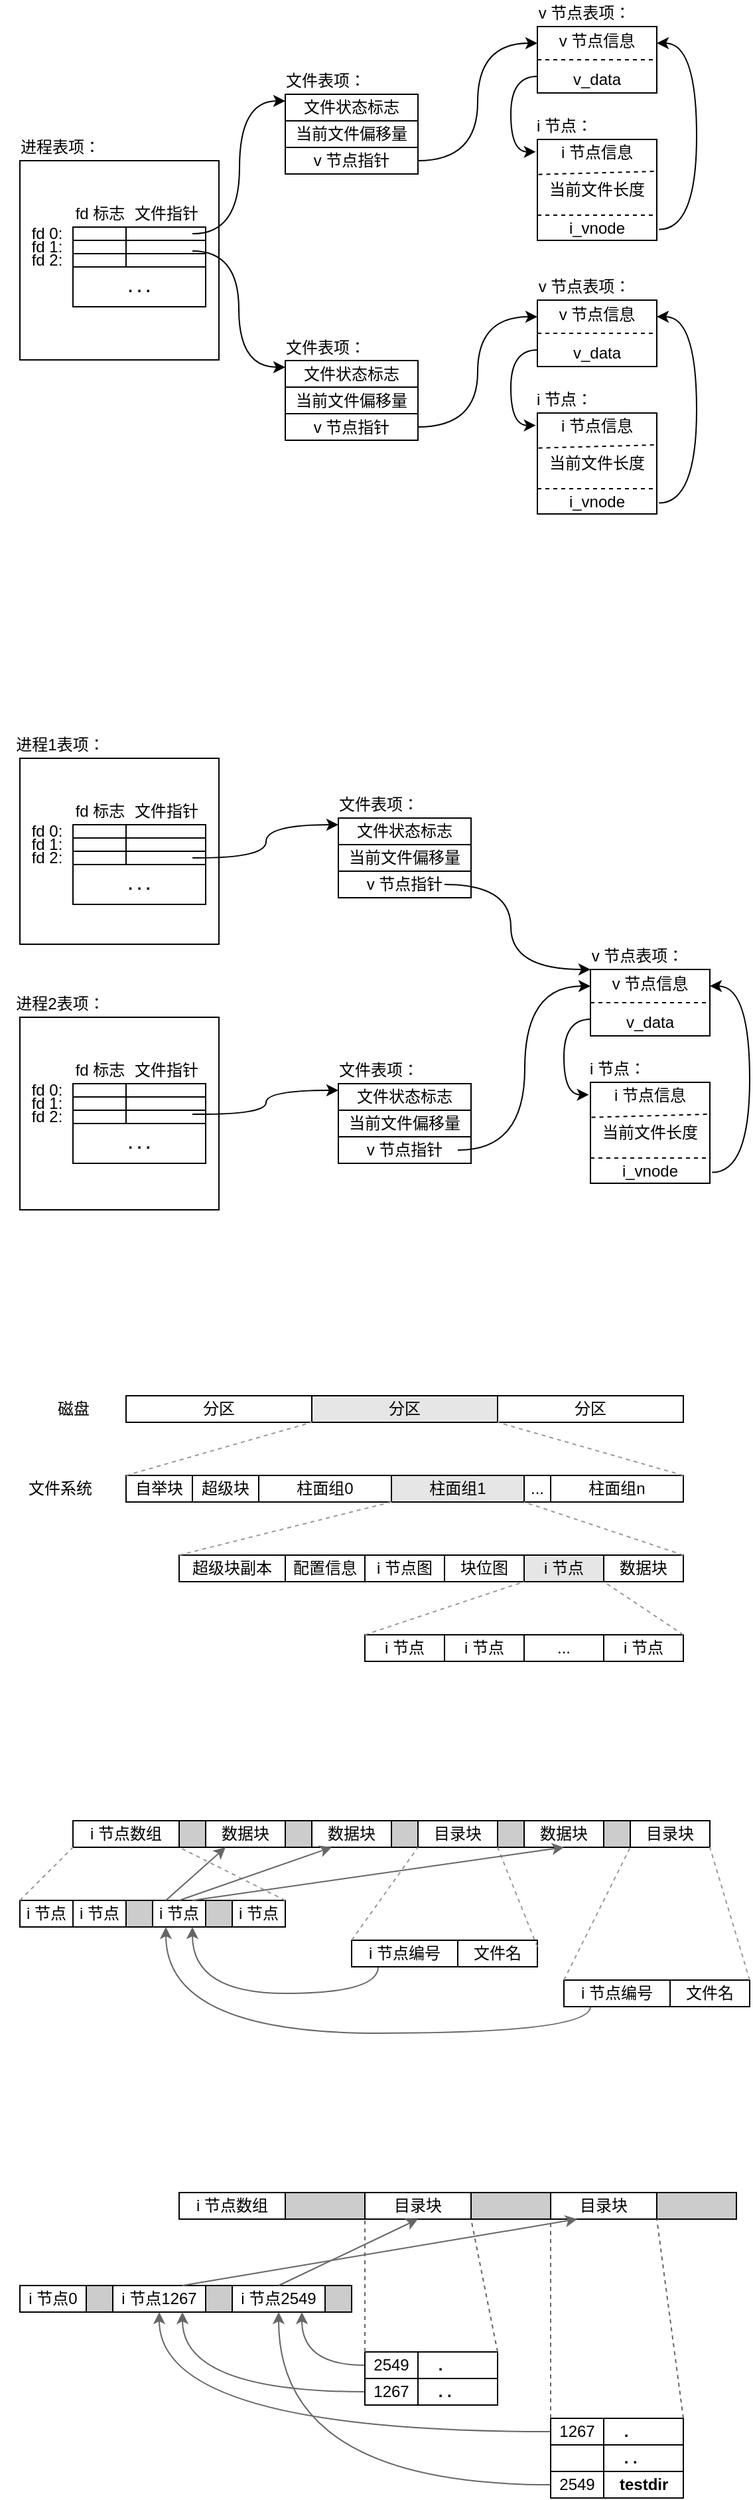 <mxfile version="21.5.1" type="device">
  <diagram id="gjmmlMhJbKiF27qZ_vvB" name="file">
    <mxGraphModel dx="984" dy="659" grid="1" gridSize="10" guides="1" tooltips="1" connect="1" arrows="1" fold="1" page="1" pageScale="1" pageWidth="1654" pageHeight="2336" math="0" shadow="0">
      <root>
        <mxCell id="0" />
        <mxCell id="1" parent="0" />
        <mxCell id="q4ofGm-AFsnoyE8a0WGB-1" value="" style="whiteSpace=wrap;html=1;aspect=fixed;" parent="1" vertex="1">
          <mxGeometry x="240" y="230" width="150" height="150" as="geometry" />
        </mxCell>
        <mxCell id="q4ofGm-AFsnoyE8a0WGB-2" value="" style="rounded=0;whiteSpace=wrap;html=1;" parent="1" vertex="1">
          <mxGeometry x="280" y="280" width="40" height="10" as="geometry" />
        </mxCell>
        <mxCell id="q4ofGm-AFsnoyE8a0WGB-3" value="" style="rounded=0;whiteSpace=wrap;html=1;" parent="1" vertex="1">
          <mxGeometry x="320" y="280" width="60" height="10" as="geometry" />
        </mxCell>
        <mxCell id="q4ofGm-AFsnoyE8a0WGB-4" value="fd 标志" style="text;html=1;resizable=0;autosize=1;align=center;verticalAlign=middle;points=[];fillColor=none;strokeColor=none;rounded=0;" parent="1" vertex="1">
          <mxGeometry x="275" y="260" width="50" height="20" as="geometry" />
        </mxCell>
        <mxCell id="q4ofGm-AFsnoyE8a0WGB-5" value="文件指针" style="text;html=1;resizable=0;autosize=1;align=center;verticalAlign=middle;points=[];fillColor=none;strokeColor=none;rounded=0;" parent="1" vertex="1">
          <mxGeometry x="320" y="260" width="60" height="20" as="geometry" />
        </mxCell>
        <mxCell id="q4ofGm-AFsnoyE8a0WGB-6" value="" style="rounded=0;whiteSpace=wrap;html=1;" parent="1" vertex="1">
          <mxGeometry x="280" y="290" width="40" height="10" as="geometry" />
        </mxCell>
        <mxCell id="q4ofGm-AFsnoyE8a0WGB-7" value="" style="rounded=0;whiteSpace=wrap;html=1;" parent="1" vertex="1">
          <mxGeometry x="320" y="290" width="60" height="10" as="geometry" />
        </mxCell>
        <mxCell id="q4ofGm-AFsnoyE8a0WGB-10" value="" style="rounded=0;whiteSpace=wrap;html=1;" parent="1" vertex="1">
          <mxGeometry x="280" y="300" width="40" height="10" as="geometry" />
        </mxCell>
        <mxCell id="q4ofGm-AFsnoyE8a0WGB-11" value="" style="rounded=0;whiteSpace=wrap;html=1;" parent="1" vertex="1">
          <mxGeometry x="320" y="300" width="60" height="10" as="geometry" />
        </mxCell>
        <mxCell id="q4ofGm-AFsnoyE8a0WGB-14" value="&lt;b&gt;. . .&lt;/b&gt;" style="rounded=0;whiteSpace=wrap;html=1;" parent="1" vertex="1">
          <mxGeometry x="280" y="310" width="100" height="30" as="geometry" />
        </mxCell>
        <mxCell id="q4ofGm-AFsnoyE8a0WGB-16" value="fd 1:" style="text;html=1;resizable=0;autosize=1;align=center;verticalAlign=middle;points=[];fillColor=none;strokeColor=none;rounded=0;" parent="1" vertex="1">
          <mxGeometry x="240" y="285" width="40" height="20" as="geometry" />
        </mxCell>
        <mxCell id="q4ofGm-AFsnoyE8a0WGB-17" value="fd 0:" style="text;html=1;resizable=0;autosize=1;align=center;verticalAlign=middle;points=[];fillColor=none;strokeColor=none;rounded=0;" parent="1" vertex="1">
          <mxGeometry x="240" y="275" width="40" height="20" as="geometry" />
        </mxCell>
        <mxCell id="q4ofGm-AFsnoyE8a0WGB-18" value="fd 2:" style="text;html=1;resizable=0;autosize=1;align=center;verticalAlign=middle;points=[];fillColor=none;strokeColor=none;rounded=0;" parent="1" vertex="1">
          <mxGeometry x="240" y="295" width="40" height="20" as="geometry" />
        </mxCell>
        <mxCell id="q4ofGm-AFsnoyE8a0WGB-19" value="文件状态标志" style="rounded=0;whiteSpace=wrap;html=1;" parent="1" vertex="1">
          <mxGeometry x="440" y="180" width="100" height="20" as="geometry" />
        </mxCell>
        <mxCell id="q4ofGm-AFsnoyE8a0WGB-20" value="当前文件偏移量" style="rounded=0;whiteSpace=wrap;html=1;" parent="1" vertex="1">
          <mxGeometry x="440" y="200" width="100" height="20" as="geometry" />
        </mxCell>
        <mxCell id="q4ofGm-AFsnoyE8a0WGB-44" style="edgeStyle=orthogonalEdgeStyle;curved=1;rounded=0;orthogonalLoop=1;jettySize=auto;html=1;exitX=1;exitY=0.5;exitDx=0;exitDy=0;entryX=0;entryY=0.25;entryDx=0;entryDy=0;" parent="1" source="q4ofGm-AFsnoyE8a0WGB-21" target="q4ofGm-AFsnoyE8a0WGB-27" edge="1">
          <mxGeometry relative="1" as="geometry" />
        </mxCell>
        <mxCell id="q4ofGm-AFsnoyE8a0WGB-21" value="v 节点指针" style="rounded=0;whiteSpace=wrap;html=1;" parent="1" vertex="1">
          <mxGeometry x="440" y="220" width="100" height="20" as="geometry" />
        </mxCell>
        <mxCell id="q4ofGm-AFsnoyE8a0WGB-22" value="文件表项：" style="text;html=1;resizable=0;autosize=1;align=center;verticalAlign=middle;points=[];fillColor=none;strokeColor=none;rounded=0;" parent="1" vertex="1">
          <mxGeometry x="430" y="160" width="80" height="20" as="geometry" />
        </mxCell>
        <mxCell id="q4ofGm-AFsnoyE8a0WGB-23" value="文件状态标志" style="rounded=0;whiteSpace=wrap;html=1;" parent="1" vertex="1">
          <mxGeometry x="440" y="380.5" width="100" height="20" as="geometry" />
        </mxCell>
        <mxCell id="q4ofGm-AFsnoyE8a0WGB-24" value="当前文件偏移量" style="rounded=0;whiteSpace=wrap;html=1;" parent="1" vertex="1">
          <mxGeometry x="440" y="400.5" width="100" height="20" as="geometry" />
        </mxCell>
        <mxCell id="q4ofGm-AFsnoyE8a0WGB-56" style="edgeStyle=orthogonalEdgeStyle;curved=1;rounded=0;orthogonalLoop=1;jettySize=auto;html=1;exitX=1;exitY=0.5;exitDx=0;exitDy=0;entryX=0;entryY=0.25;entryDx=0;entryDy=0;" parent="1" source="q4ofGm-AFsnoyE8a0WGB-25" target="q4ofGm-AFsnoyE8a0WGB-48" edge="1">
          <mxGeometry relative="1" as="geometry" />
        </mxCell>
        <mxCell id="q4ofGm-AFsnoyE8a0WGB-25" value="v 节点指针" style="rounded=0;whiteSpace=wrap;html=1;" parent="1" vertex="1">
          <mxGeometry x="440" y="420.5" width="100" height="20" as="geometry" />
        </mxCell>
        <mxCell id="q4ofGm-AFsnoyE8a0WGB-26" value="文件表项：" style="text;html=1;resizable=0;autosize=1;align=center;verticalAlign=middle;points=[];fillColor=none;strokeColor=none;rounded=0;" parent="1" vertex="1">
          <mxGeometry x="430" y="360.5" width="80" height="20" as="geometry" />
        </mxCell>
        <mxCell id="q4ofGm-AFsnoyE8a0WGB-45" style="edgeStyle=orthogonalEdgeStyle;curved=1;rounded=0;orthogonalLoop=1;jettySize=auto;html=1;exitX=0;exitY=0.75;exitDx=0;exitDy=0;entryX=-0.013;entryY=0.123;entryDx=0;entryDy=0;entryPerimeter=0;" parent="1" source="q4ofGm-AFsnoyE8a0WGB-27" target="q4ofGm-AFsnoyE8a0WGB-29" edge="1">
          <mxGeometry relative="1" as="geometry">
            <Array as="points">
              <mxPoint x="610" y="167" />
              <mxPoint x="610" y="223" />
            </Array>
          </mxGeometry>
        </mxCell>
        <mxCell id="q4ofGm-AFsnoyE8a0WGB-27" value="v 节点信息&lt;br&gt;&lt;br&gt;v_data" style="rounded=0;whiteSpace=wrap;html=1;" parent="1" vertex="1">
          <mxGeometry x="630" y="129" width="90" height="50" as="geometry" />
        </mxCell>
        <mxCell id="q4ofGm-AFsnoyE8a0WGB-28" value="" style="endArrow=none;dashed=1;html=1;entryX=1;entryY=0.5;entryDx=0;entryDy=0;exitX=0;exitY=0.5;exitDx=0;exitDy=0;" parent="1" source="q4ofGm-AFsnoyE8a0WGB-27" target="q4ofGm-AFsnoyE8a0WGB-27" edge="1">
          <mxGeometry width="50" height="50" relative="1" as="geometry">
            <mxPoint x="630" y="159" as="sourcePoint" />
            <mxPoint x="710" y="159" as="targetPoint" />
          </mxGeometry>
        </mxCell>
        <mxCell id="q4ofGm-AFsnoyE8a0WGB-46" style="edgeStyle=orthogonalEdgeStyle;curved=1;rounded=0;orthogonalLoop=1;jettySize=auto;html=1;exitX=1.018;exitY=0.892;exitDx=0;exitDy=0;entryX=1;entryY=0.25;entryDx=0;entryDy=0;exitPerimeter=0;" parent="1" source="q4ofGm-AFsnoyE8a0WGB-29" target="q4ofGm-AFsnoyE8a0WGB-27" edge="1">
          <mxGeometry relative="1" as="geometry">
            <Array as="points">
              <mxPoint x="750" y="282" />
              <mxPoint x="750" y="142" />
            </Array>
          </mxGeometry>
        </mxCell>
        <mxCell id="q4ofGm-AFsnoyE8a0WGB-29" value="i 节点信息&lt;br&gt;&lt;br&gt;当前文件长度&lt;br&gt;&lt;br&gt;i_vnode" style="rounded=0;whiteSpace=wrap;html=1;" parent="1" vertex="1">
          <mxGeometry x="630" y="214" width="90" height="76" as="geometry" />
        </mxCell>
        <mxCell id="q4ofGm-AFsnoyE8a0WGB-30" value="" style="endArrow=none;dashed=1;html=1;exitX=0.009;exitY=0.347;exitDx=0;exitDy=0;exitPerimeter=0;" parent="1" source="q4ofGm-AFsnoyE8a0WGB-29" edge="1">
          <mxGeometry width="50" height="50" relative="1" as="geometry">
            <mxPoint x="630" y="234" as="sourcePoint" />
            <mxPoint x="720" y="238" as="targetPoint" />
          </mxGeometry>
        </mxCell>
        <mxCell id="q4ofGm-AFsnoyE8a0WGB-31" value="" style="endArrow=none;dashed=1;html=1;entryX=1;entryY=0.75;entryDx=0;entryDy=0;exitX=0;exitY=0.75;exitDx=0;exitDy=0;" parent="1" source="q4ofGm-AFsnoyE8a0WGB-29" target="q4ofGm-AFsnoyE8a0WGB-29" edge="1">
          <mxGeometry width="50" height="50" relative="1" as="geometry">
            <mxPoint x="630" y="279" as="sourcePoint" />
            <mxPoint x="720" y="279" as="targetPoint" />
          </mxGeometry>
        </mxCell>
        <mxCell id="q4ofGm-AFsnoyE8a0WGB-32" value="v 节点表项：" style="text;html=1;resizable=0;autosize=1;align=center;verticalAlign=middle;points=[];fillColor=none;strokeColor=none;rounded=0;" parent="1" vertex="1">
          <mxGeometry x="620" y="109" width="90" height="20" as="geometry" />
        </mxCell>
        <mxCell id="q4ofGm-AFsnoyE8a0WGB-33" value="i 节点：" style="text;html=1;resizable=0;autosize=1;align=center;verticalAlign=middle;points=[];fillColor=none;strokeColor=none;rounded=0;" parent="1" vertex="1">
          <mxGeometry x="620" y="194" width="60" height="20" as="geometry" />
        </mxCell>
        <mxCell id="q4ofGm-AFsnoyE8a0WGB-41" value="进程表项：" style="text;html=1;resizable=0;autosize=1;align=center;verticalAlign=middle;points=[];fillColor=none;strokeColor=none;rounded=0;" parent="1" vertex="1">
          <mxGeometry x="230" y="210" width="80" height="20" as="geometry" />
        </mxCell>
        <mxCell id="q4ofGm-AFsnoyE8a0WGB-42" style="edgeStyle=orthogonalEdgeStyle;curved=1;rounded=0;orthogonalLoop=1;jettySize=auto;html=1;entryX=0;entryY=0.25;entryDx=0;entryDy=0;" parent="1" target="q4ofGm-AFsnoyE8a0WGB-19" edge="1">
          <mxGeometry relative="1" as="geometry">
            <mxPoint x="370" y="285" as="sourcePoint" />
          </mxGeometry>
        </mxCell>
        <mxCell id="q4ofGm-AFsnoyE8a0WGB-43" style="edgeStyle=orthogonalEdgeStyle;curved=1;rounded=0;orthogonalLoop=1;jettySize=auto;html=1;entryX=0;entryY=0.25;entryDx=0;entryDy=0;" parent="1" target="q4ofGm-AFsnoyE8a0WGB-23" edge="1">
          <mxGeometry relative="1" as="geometry">
            <mxPoint x="370" y="298" as="sourcePoint" />
            <Array as="points">
              <mxPoint x="405" y="298" />
              <mxPoint x="405" y="386" />
            </Array>
          </mxGeometry>
        </mxCell>
        <mxCell id="q4ofGm-AFsnoyE8a0WGB-47" style="edgeStyle=orthogonalEdgeStyle;curved=1;rounded=0;orthogonalLoop=1;jettySize=auto;html=1;exitX=0;exitY=0.75;exitDx=0;exitDy=0;entryX=-0.013;entryY=0.123;entryDx=0;entryDy=0;entryPerimeter=0;" parent="1" source="q4ofGm-AFsnoyE8a0WGB-48" target="q4ofGm-AFsnoyE8a0WGB-51" edge="1">
          <mxGeometry relative="1" as="geometry">
            <Array as="points">
              <mxPoint x="610" y="373" />
              <mxPoint x="610" y="429" />
            </Array>
          </mxGeometry>
        </mxCell>
        <mxCell id="q4ofGm-AFsnoyE8a0WGB-48" value="v 节点信息&lt;br&gt;&lt;br&gt;v_data" style="rounded=0;whiteSpace=wrap;html=1;" parent="1" vertex="1">
          <mxGeometry x="630" y="335" width="90" height="50" as="geometry" />
        </mxCell>
        <mxCell id="q4ofGm-AFsnoyE8a0WGB-49" value="" style="endArrow=none;dashed=1;html=1;entryX=1;entryY=0.5;entryDx=0;entryDy=0;exitX=0;exitY=0.5;exitDx=0;exitDy=0;" parent="1" source="q4ofGm-AFsnoyE8a0WGB-48" target="q4ofGm-AFsnoyE8a0WGB-48" edge="1">
          <mxGeometry width="50" height="50" relative="1" as="geometry">
            <mxPoint x="630" y="365" as="sourcePoint" />
            <mxPoint x="710" y="365" as="targetPoint" />
          </mxGeometry>
        </mxCell>
        <mxCell id="q4ofGm-AFsnoyE8a0WGB-50" style="edgeStyle=orthogonalEdgeStyle;curved=1;rounded=0;orthogonalLoop=1;jettySize=auto;html=1;exitX=1.018;exitY=0.892;exitDx=0;exitDy=0;entryX=1;entryY=0.25;entryDx=0;entryDy=0;exitPerimeter=0;" parent="1" source="q4ofGm-AFsnoyE8a0WGB-51" target="q4ofGm-AFsnoyE8a0WGB-48" edge="1">
          <mxGeometry relative="1" as="geometry">
            <Array as="points">
              <mxPoint x="750" y="488" />
              <mxPoint x="750" y="348" />
            </Array>
          </mxGeometry>
        </mxCell>
        <mxCell id="q4ofGm-AFsnoyE8a0WGB-51" value="i 节点信息&lt;br&gt;&lt;br&gt;当前文件长度&lt;br&gt;&lt;br&gt;i_vnode" style="rounded=0;whiteSpace=wrap;html=1;" parent="1" vertex="1">
          <mxGeometry x="630" y="420" width="90" height="76" as="geometry" />
        </mxCell>
        <mxCell id="q4ofGm-AFsnoyE8a0WGB-52" value="" style="endArrow=none;dashed=1;html=1;exitX=0.009;exitY=0.347;exitDx=0;exitDy=0;exitPerimeter=0;" parent="1" source="q4ofGm-AFsnoyE8a0WGB-51" edge="1">
          <mxGeometry width="50" height="50" relative="1" as="geometry">
            <mxPoint x="630" y="440" as="sourcePoint" />
            <mxPoint x="720" y="444" as="targetPoint" />
          </mxGeometry>
        </mxCell>
        <mxCell id="q4ofGm-AFsnoyE8a0WGB-53" value="" style="endArrow=none;dashed=1;html=1;entryX=1;entryY=0.75;entryDx=0;entryDy=0;exitX=0;exitY=0.75;exitDx=0;exitDy=0;" parent="1" source="q4ofGm-AFsnoyE8a0WGB-51" target="q4ofGm-AFsnoyE8a0WGB-51" edge="1">
          <mxGeometry width="50" height="50" relative="1" as="geometry">
            <mxPoint x="630" y="485" as="sourcePoint" />
            <mxPoint x="720" y="485" as="targetPoint" />
          </mxGeometry>
        </mxCell>
        <mxCell id="q4ofGm-AFsnoyE8a0WGB-54" value="v 节点表项：" style="text;html=1;resizable=0;autosize=1;align=center;verticalAlign=middle;points=[];fillColor=none;strokeColor=none;rounded=0;" parent="1" vertex="1">
          <mxGeometry x="620" y="315" width="90" height="20" as="geometry" />
        </mxCell>
        <mxCell id="q4ofGm-AFsnoyE8a0WGB-55" value="i 节点：" style="text;html=1;resizable=0;autosize=1;align=center;verticalAlign=middle;points=[];fillColor=none;strokeColor=none;rounded=0;" parent="1" vertex="1">
          <mxGeometry x="620" y="400" width="60" height="20" as="geometry" />
        </mxCell>
        <mxCell id="q4ofGm-AFsnoyE8a0WGB-57" style="edgeStyle=orthogonalEdgeStyle;curved=1;rounded=0;orthogonalLoop=1;jettySize=auto;html=1;exitX=0;exitY=0.75;exitDx=0;exitDy=0;entryX=-0.013;entryY=0.123;entryDx=0;entryDy=0;entryPerimeter=0;" parent="1" source="q4ofGm-AFsnoyE8a0WGB-58" target="q4ofGm-AFsnoyE8a0WGB-61" edge="1">
          <mxGeometry relative="1" as="geometry">
            <Array as="points">
              <mxPoint x="650" y="877" />
              <mxPoint x="650" y="933" />
            </Array>
          </mxGeometry>
        </mxCell>
        <mxCell id="q4ofGm-AFsnoyE8a0WGB-58" value="v 节点信息&lt;br&gt;&lt;br&gt;v_data" style="rounded=0;whiteSpace=wrap;html=1;" parent="1" vertex="1">
          <mxGeometry x="670" y="839" width="90" height="50" as="geometry" />
        </mxCell>
        <mxCell id="q4ofGm-AFsnoyE8a0WGB-59" value="" style="endArrow=none;dashed=1;html=1;entryX=1;entryY=0.5;entryDx=0;entryDy=0;exitX=0;exitY=0.5;exitDx=0;exitDy=0;" parent="1" source="q4ofGm-AFsnoyE8a0WGB-58" target="q4ofGm-AFsnoyE8a0WGB-58" edge="1">
          <mxGeometry width="50" height="50" relative="1" as="geometry">
            <mxPoint x="670" y="869" as="sourcePoint" />
            <mxPoint x="750" y="869" as="targetPoint" />
          </mxGeometry>
        </mxCell>
        <mxCell id="q4ofGm-AFsnoyE8a0WGB-60" style="edgeStyle=orthogonalEdgeStyle;curved=1;rounded=0;orthogonalLoop=1;jettySize=auto;html=1;exitX=1.018;exitY=0.892;exitDx=0;exitDy=0;entryX=1;entryY=0.25;entryDx=0;entryDy=0;exitPerimeter=0;" parent="1" source="q4ofGm-AFsnoyE8a0WGB-61" target="q4ofGm-AFsnoyE8a0WGB-58" edge="1">
          <mxGeometry relative="1" as="geometry">
            <Array as="points">
              <mxPoint x="790" y="992" />
              <mxPoint x="790" y="852" />
            </Array>
          </mxGeometry>
        </mxCell>
        <mxCell id="q4ofGm-AFsnoyE8a0WGB-61" value="i 节点信息&lt;br&gt;&lt;br&gt;当前文件长度&lt;br&gt;&lt;br&gt;i_vnode" style="rounded=0;whiteSpace=wrap;html=1;" parent="1" vertex="1">
          <mxGeometry x="670" y="924" width="90" height="76" as="geometry" />
        </mxCell>
        <mxCell id="q4ofGm-AFsnoyE8a0WGB-62" value="" style="endArrow=none;dashed=1;html=1;exitX=0.009;exitY=0.347;exitDx=0;exitDy=0;exitPerimeter=0;" parent="1" source="q4ofGm-AFsnoyE8a0WGB-61" edge="1">
          <mxGeometry width="50" height="50" relative="1" as="geometry">
            <mxPoint x="670" y="944" as="sourcePoint" />
            <mxPoint x="760" y="948" as="targetPoint" />
          </mxGeometry>
        </mxCell>
        <mxCell id="q4ofGm-AFsnoyE8a0WGB-63" value="" style="endArrow=none;dashed=1;html=1;entryX=1;entryY=0.75;entryDx=0;entryDy=0;exitX=0;exitY=0.75;exitDx=0;exitDy=0;" parent="1" source="q4ofGm-AFsnoyE8a0WGB-61" target="q4ofGm-AFsnoyE8a0WGB-61" edge="1">
          <mxGeometry width="50" height="50" relative="1" as="geometry">
            <mxPoint x="670" y="989" as="sourcePoint" />
            <mxPoint x="760" y="989" as="targetPoint" />
          </mxGeometry>
        </mxCell>
        <mxCell id="q4ofGm-AFsnoyE8a0WGB-64" value="v 节点表项：" style="text;html=1;resizable=0;autosize=1;align=center;verticalAlign=middle;points=[];fillColor=none;strokeColor=none;rounded=0;" parent="1" vertex="1">
          <mxGeometry x="660" y="819" width="90" height="20" as="geometry" />
        </mxCell>
        <mxCell id="q4ofGm-AFsnoyE8a0WGB-65" value="i 节点：" style="text;html=1;resizable=0;autosize=1;align=center;verticalAlign=middle;points=[];fillColor=none;strokeColor=none;rounded=0;" parent="1" vertex="1">
          <mxGeometry x="660" y="904" width="60" height="20" as="geometry" />
        </mxCell>
        <mxCell id="q4ofGm-AFsnoyE8a0WGB-66" value="文件状态标志" style="rounded=0;whiteSpace=wrap;html=1;" parent="1" vertex="1">
          <mxGeometry x="480" y="725" width="100" height="20" as="geometry" />
        </mxCell>
        <mxCell id="q4ofGm-AFsnoyE8a0WGB-67" value="当前文件偏移量" style="rounded=0;whiteSpace=wrap;html=1;" parent="1" vertex="1">
          <mxGeometry x="480" y="745" width="100" height="20" as="geometry" />
        </mxCell>
        <mxCell id="q4ofGm-AFsnoyE8a0WGB-68" value="v 节点指针" style="rounded=0;whiteSpace=wrap;html=1;" parent="1" vertex="1">
          <mxGeometry x="480" y="765" width="100" height="20" as="geometry" />
        </mxCell>
        <mxCell id="q4ofGm-AFsnoyE8a0WGB-69" value="文件表项：" style="text;html=1;resizable=0;autosize=1;align=center;verticalAlign=middle;points=[];fillColor=none;strokeColor=none;rounded=0;" parent="1" vertex="1">
          <mxGeometry x="470" y="705" width="80" height="20" as="geometry" />
        </mxCell>
        <mxCell id="q4ofGm-AFsnoyE8a0WGB-70" value="文件状态标志" style="rounded=0;whiteSpace=wrap;html=1;" parent="1" vertex="1">
          <mxGeometry x="480" y="925" width="100" height="20" as="geometry" />
        </mxCell>
        <mxCell id="q4ofGm-AFsnoyE8a0WGB-71" value="当前文件偏移量" style="rounded=0;whiteSpace=wrap;html=1;" parent="1" vertex="1">
          <mxGeometry x="480" y="945" width="100" height="20" as="geometry" />
        </mxCell>
        <mxCell id="q4ofGm-AFsnoyE8a0WGB-72" value="v 节点指针" style="rounded=0;whiteSpace=wrap;html=1;" parent="1" vertex="1">
          <mxGeometry x="480" y="965" width="100" height="20" as="geometry" />
        </mxCell>
        <mxCell id="q4ofGm-AFsnoyE8a0WGB-73" value="文件表项：" style="text;html=1;resizable=0;autosize=1;align=center;verticalAlign=middle;points=[];fillColor=none;strokeColor=none;rounded=0;" parent="1" vertex="1">
          <mxGeometry x="470" y="905" width="80" height="20" as="geometry" />
        </mxCell>
        <mxCell id="q4ofGm-AFsnoyE8a0WGB-74" value="" style="whiteSpace=wrap;html=1;" parent="1" vertex="1">
          <mxGeometry x="240" y="680" width="150" height="140" as="geometry" />
        </mxCell>
        <mxCell id="q4ofGm-AFsnoyE8a0WGB-75" value="" style="rounded=0;whiteSpace=wrap;html=1;" parent="1" vertex="1">
          <mxGeometry x="280" y="730" width="40" height="10" as="geometry" />
        </mxCell>
        <mxCell id="q4ofGm-AFsnoyE8a0WGB-76" value="" style="rounded=0;whiteSpace=wrap;html=1;" parent="1" vertex="1">
          <mxGeometry x="320" y="730" width="60" height="10" as="geometry" />
        </mxCell>
        <mxCell id="q4ofGm-AFsnoyE8a0WGB-77" value="fd 标志" style="text;html=1;resizable=0;autosize=1;align=center;verticalAlign=middle;points=[];fillColor=none;strokeColor=none;rounded=0;" parent="1" vertex="1">
          <mxGeometry x="275" y="710" width="50" height="20" as="geometry" />
        </mxCell>
        <mxCell id="q4ofGm-AFsnoyE8a0WGB-78" value="文件指针" style="text;html=1;resizable=0;autosize=1;align=center;verticalAlign=middle;points=[];fillColor=none;strokeColor=none;rounded=0;" parent="1" vertex="1">
          <mxGeometry x="320" y="710" width="60" height="20" as="geometry" />
        </mxCell>
        <mxCell id="q4ofGm-AFsnoyE8a0WGB-79" value="" style="rounded=0;whiteSpace=wrap;html=1;" parent="1" vertex="1">
          <mxGeometry x="280" y="740" width="40" height="10" as="geometry" />
        </mxCell>
        <mxCell id="q4ofGm-AFsnoyE8a0WGB-80" value="" style="rounded=0;whiteSpace=wrap;html=1;" parent="1" vertex="1">
          <mxGeometry x="320" y="740" width="60" height="10" as="geometry" />
        </mxCell>
        <mxCell id="q4ofGm-AFsnoyE8a0WGB-81" value="" style="rounded=0;whiteSpace=wrap;html=1;" parent="1" vertex="1">
          <mxGeometry x="280" y="750" width="40" height="10" as="geometry" />
        </mxCell>
        <mxCell id="q4ofGm-AFsnoyE8a0WGB-82" value="" style="rounded=0;whiteSpace=wrap;html=1;" parent="1" vertex="1">
          <mxGeometry x="320" y="750" width="60" height="10" as="geometry" />
        </mxCell>
        <mxCell id="q4ofGm-AFsnoyE8a0WGB-83" value="&lt;b&gt;. . .&lt;/b&gt;" style="rounded=0;whiteSpace=wrap;html=1;" parent="1" vertex="1">
          <mxGeometry x="280" y="760" width="100" height="30" as="geometry" />
        </mxCell>
        <mxCell id="q4ofGm-AFsnoyE8a0WGB-84" value="fd 1:" style="text;html=1;resizable=0;autosize=1;align=center;verticalAlign=middle;points=[];fillColor=none;strokeColor=none;rounded=0;" parent="1" vertex="1">
          <mxGeometry x="240" y="735" width="40" height="20" as="geometry" />
        </mxCell>
        <mxCell id="q4ofGm-AFsnoyE8a0WGB-85" value="fd 0:" style="text;html=1;resizable=0;autosize=1;align=center;verticalAlign=middle;points=[];fillColor=none;strokeColor=none;rounded=0;" parent="1" vertex="1">
          <mxGeometry x="240" y="725" width="40" height="20" as="geometry" />
        </mxCell>
        <mxCell id="q4ofGm-AFsnoyE8a0WGB-86" value="fd 2:" style="text;html=1;resizable=0;autosize=1;align=center;verticalAlign=middle;points=[];fillColor=none;strokeColor=none;rounded=0;" parent="1" vertex="1">
          <mxGeometry x="240" y="745" width="40" height="20" as="geometry" />
        </mxCell>
        <mxCell id="q4ofGm-AFsnoyE8a0WGB-87" value="进程1表项：" style="text;html=1;resizable=0;autosize=1;align=center;verticalAlign=middle;points=[];fillColor=none;strokeColor=none;rounded=0;" parent="1" vertex="1">
          <mxGeometry x="225" y="655" width="90" height="30" as="geometry" />
        </mxCell>
        <mxCell id="q4ofGm-AFsnoyE8a0WGB-88" value="" style="whiteSpace=wrap;html=1;" parent="1" vertex="1">
          <mxGeometry x="240" y="875" width="150" height="145" as="geometry" />
        </mxCell>
        <mxCell id="q4ofGm-AFsnoyE8a0WGB-89" value="" style="rounded=0;whiteSpace=wrap;html=1;" parent="1" vertex="1">
          <mxGeometry x="280" y="925" width="40" height="10" as="geometry" />
        </mxCell>
        <mxCell id="q4ofGm-AFsnoyE8a0WGB-90" value="" style="rounded=0;whiteSpace=wrap;html=1;" parent="1" vertex="1">
          <mxGeometry x="320" y="925" width="60" height="10" as="geometry" />
        </mxCell>
        <mxCell id="q4ofGm-AFsnoyE8a0WGB-91" value="fd 标志" style="text;html=1;resizable=0;autosize=1;align=center;verticalAlign=middle;points=[];fillColor=none;strokeColor=none;rounded=0;" parent="1" vertex="1">
          <mxGeometry x="275" y="905" width="50" height="20" as="geometry" />
        </mxCell>
        <mxCell id="q4ofGm-AFsnoyE8a0WGB-92" value="文件指针" style="text;html=1;resizable=0;autosize=1;align=center;verticalAlign=middle;points=[];fillColor=none;strokeColor=none;rounded=0;" parent="1" vertex="1">
          <mxGeometry x="320" y="905" width="60" height="20" as="geometry" />
        </mxCell>
        <mxCell id="q4ofGm-AFsnoyE8a0WGB-93" value="" style="rounded=0;whiteSpace=wrap;html=1;" parent="1" vertex="1">
          <mxGeometry x="280" y="935" width="40" height="10" as="geometry" />
        </mxCell>
        <mxCell id="q4ofGm-AFsnoyE8a0WGB-94" value="" style="rounded=0;whiteSpace=wrap;html=1;" parent="1" vertex="1">
          <mxGeometry x="320" y="935" width="60" height="10" as="geometry" />
        </mxCell>
        <mxCell id="q4ofGm-AFsnoyE8a0WGB-95" value="" style="rounded=0;whiteSpace=wrap;html=1;" parent="1" vertex="1">
          <mxGeometry x="280" y="945" width="40" height="10" as="geometry" />
        </mxCell>
        <mxCell id="q4ofGm-AFsnoyE8a0WGB-96" value="" style="rounded=0;whiteSpace=wrap;html=1;" parent="1" vertex="1">
          <mxGeometry x="320" y="945" width="60" height="10" as="geometry" />
        </mxCell>
        <mxCell id="q4ofGm-AFsnoyE8a0WGB-97" value="&lt;b&gt;. . .&lt;/b&gt;" style="rounded=0;whiteSpace=wrap;html=1;" parent="1" vertex="1">
          <mxGeometry x="280" y="955" width="100" height="30" as="geometry" />
        </mxCell>
        <mxCell id="q4ofGm-AFsnoyE8a0WGB-98" value="fd 1:" style="text;html=1;resizable=0;autosize=1;align=center;verticalAlign=middle;points=[];fillColor=none;strokeColor=none;rounded=0;" parent="1" vertex="1">
          <mxGeometry x="240" y="930" width="40" height="20" as="geometry" />
        </mxCell>
        <mxCell id="q4ofGm-AFsnoyE8a0WGB-99" value="fd 0:" style="text;html=1;resizable=0;autosize=1;align=center;verticalAlign=middle;points=[];fillColor=none;strokeColor=none;rounded=0;" parent="1" vertex="1">
          <mxGeometry x="240" y="920" width="40" height="20" as="geometry" />
        </mxCell>
        <mxCell id="q4ofGm-AFsnoyE8a0WGB-100" value="fd 2:" style="text;html=1;resizable=0;autosize=1;align=center;verticalAlign=middle;points=[];fillColor=none;strokeColor=none;rounded=0;" parent="1" vertex="1">
          <mxGeometry x="240" y="940" width="40" height="20" as="geometry" />
        </mxCell>
        <mxCell id="q4ofGm-AFsnoyE8a0WGB-101" value="进程2表项：" style="text;html=1;resizable=0;autosize=1;align=center;verticalAlign=middle;points=[];fillColor=none;strokeColor=none;rounded=0;" parent="1" vertex="1">
          <mxGeometry x="225" y="850" width="90" height="30" as="geometry" />
        </mxCell>
        <mxCell id="q4ofGm-AFsnoyE8a0WGB-102" style="edgeStyle=orthogonalEdgeStyle;curved=1;rounded=0;orthogonalLoop=1;jettySize=auto;html=1;entryX=0;entryY=0.25;entryDx=0;entryDy=0;" parent="1" target="q4ofGm-AFsnoyE8a0WGB-66" edge="1">
          <mxGeometry relative="1" as="geometry">
            <mxPoint x="370" y="755" as="sourcePoint" />
          </mxGeometry>
        </mxCell>
        <mxCell id="q4ofGm-AFsnoyE8a0WGB-103" style="edgeStyle=orthogonalEdgeStyle;curved=1;rounded=0;orthogonalLoop=1;jettySize=auto;html=1;entryX=0;entryY=0.25;entryDx=0;entryDy=0;" parent="1" target="q4ofGm-AFsnoyE8a0WGB-70" edge="1">
          <mxGeometry relative="1" as="geometry">
            <mxPoint x="370" y="948" as="sourcePoint" />
          </mxGeometry>
        </mxCell>
        <mxCell id="q4ofGm-AFsnoyE8a0WGB-104" style="edgeStyle=orthogonalEdgeStyle;curved=1;rounded=0;orthogonalLoop=1;jettySize=auto;html=1;entryX=0;entryY=0;entryDx=0;entryDy=0;exitX=0.8;exitY=0.5;exitDx=0;exitDy=0;exitPerimeter=0;" parent="1" source="q4ofGm-AFsnoyE8a0WGB-68" target="q4ofGm-AFsnoyE8a0WGB-58" edge="1">
          <mxGeometry relative="1" as="geometry">
            <Array as="points">
              <mxPoint x="610" y="775" />
              <mxPoint x="610" y="839" />
            </Array>
          </mxGeometry>
        </mxCell>
        <mxCell id="q4ofGm-AFsnoyE8a0WGB-105" style="edgeStyle=orthogonalEdgeStyle;curved=1;rounded=0;orthogonalLoop=1;jettySize=auto;html=1;entryX=0;entryY=0.25;entryDx=0;entryDy=0;" parent="1" target="q4ofGm-AFsnoyE8a0WGB-58" edge="1">
          <mxGeometry relative="1" as="geometry">
            <mxPoint x="570" y="975" as="sourcePoint" />
          </mxGeometry>
        </mxCell>
        <mxCell id="BcDImQRJYZHJQ5DYcTPi-1" value="分区" style="rounded=0;whiteSpace=wrap;html=1;perimeterSpacing=0;" vertex="1" parent="1">
          <mxGeometry x="320" y="1160" width="140" height="20" as="geometry" />
        </mxCell>
        <mxCell id="BcDImQRJYZHJQ5DYcTPi-2" value="分区" style="rounded=0;whiteSpace=wrap;html=1;perimeterSpacing=0;fillColor=#E6E6E6;" vertex="1" parent="1">
          <mxGeometry x="460" y="1160" width="140" height="20" as="geometry" />
        </mxCell>
        <mxCell id="BcDImQRJYZHJQ5DYcTPi-3" value="分区" style="rounded=0;whiteSpace=wrap;html=1;perimeterSpacing=0;" vertex="1" parent="1">
          <mxGeometry x="600" y="1160" width="140" height="20" as="geometry" />
        </mxCell>
        <mxCell id="BcDImQRJYZHJQ5DYcTPi-4" value="柱面组0" style="rounded=0;whiteSpace=wrap;html=1;perimeterSpacing=0;" vertex="1" parent="1">
          <mxGeometry x="420" y="1220" width="100" height="20" as="geometry" />
        </mxCell>
        <mxCell id="BcDImQRJYZHJQ5DYcTPi-5" value="柱面组1" style="rounded=0;whiteSpace=wrap;html=1;perimeterSpacing=0;fillColor=#E6E6E6;" vertex="1" parent="1">
          <mxGeometry x="520" y="1220" width="100" height="20" as="geometry" />
        </mxCell>
        <mxCell id="BcDImQRJYZHJQ5DYcTPi-6" value="柱面组n" style="rounded=0;whiteSpace=wrap;html=1;perimeterSpacing=0;" vertex="1" parent="1">
          <mxGeometry x="640" y="1220" width="100" height="20" as="geometry" />
        </mxCell>
        <mxCell id="BcDImQRJYZHJQ5DYcTPi-7" value="..." style="rounded=0;whiteSpace=wrap;html=1;perimeterSpacing=0;" vertex="1" parent="1">
          <mxGeometry x="620" y="1220" width="20" height="20" as="geometry" />
        </mxCell>
        <mxCell id="BcDImQRJYZHJQ5DYcTPi-8" value="自举块" style="rounded=0;whiteSpace=wrap;html=1;perimeterSpacing=0;" vertex="1" parent="1">
          <mxGeometry x="320" y="1220" width="50" height="20" as="geometry" />
        </mxCell>
        <mxCell id="BcDImQRJYZHJQ5DYcTPi-9" value="超级块" style="rounded=0;whiteSpace=wrap;html=1;perimeterSpacing=0;" vertex="1" parent="1">
          <mxGeometry x="370" y="1220" width="50" height="20" as="geometry" />
        </mxCell>
        <mxCell id="BcDImQRJYZHJQ5DYcTPi-10" value="超级块副本" style="rounded=0;whiteSpace=wrap;html=1;perimeterSpacing=0;" vertex="1" parent="1">
          <mxGeometry x="360" y="1280" width="80" height="20" as="geometry" />
        </mxCell>
        <mxCell id="BcDImQRJYZHJQ5DYcTPi-11" value="配置信息" style="rounded=0;whiteSpace=wrap;html=1;perimeterSpacing=0;" vertex="1" parent="1">
          <mxGeometry x="440" y="1280" width="60" height="20" as="geometry" />
        </mxCell>
        <mxCell id="BcDImQRJYZHJQ5DYcTPi-12" value="i 节点图" style="rounded=0;whiteSpace=wrap;html=1;perimeterSpacing=0;align=center;" vertex="1" parent="1">
          <mxGeometry x="500" y="1280" width="60" height="20" as="geometry" />
        </mxCell>
        <mxCell id="BcDImQRJYZHJQ5DYcTPi-13" value="块位图" style="rounded=0;whiteSpace=wrap;html=1;perimeterSpacing=0;" vertex="1" parent="1">
          <mxGeometry x="560" y="1280" width="60" height="20" as="geometry" />
        </mxCell>
        <mxCell id="BcDImQRJYZHJQ5DYcTPi-14" value="i 节点" style="rounded=0;whiteSpace=wrap;html=1;perimeterSpacing=0;fillColor=#E6E6E6;" vertex="1" parent="1">
          <mxGeometry x="620" y="1280" width="60" height="20" as="geometry" />
        </mxCell>
        <mxCell id="BcDImQRJYZHJQ5DYcTPi-15" value="数据块" style="rounded=0;whiteSpace=wrap;html=1;perimeterSpacing=0;" vertex="1" parent="1">
          <mxGeometry x="680" y="1280" width="60" height="20" as="geometry" />
        </mxCell>
        <mxCell id="BcDImQRJYZHJQ5DYcTPi-16" value="i 节点" style="rounded=0;whiteSpace=wrap;html=1;perimeterSpacing=0;" vertex="1" parent="1">
          <mxGeometry x="680" y="1340" width="60" height="20" as="geometry" />
        </mxCell>
        <mxCell id="BcDImQRJYZHJQ5DYcTPi-17" value="..." style="rounded=0;whiteSpace=wrap;html=1;perimeterSpacing=0;" vertex="1" parent="1">
          <mxGeometry x="620" y="1340" width="60" height="20" as="geometry" />
        </mxCell>
        <mxCell id="BcDImQRJYZHJQ5DYcTPi-18" value="i 节点" style="rounded=0;whiteSpace=wrap;html=1;perimeterSpacing=0;" vertex="1" parent="1">
          <mxGeometry x="560" y="1340" width="60" height="20" as="geometry" />
        </mxCell>
        <mxCell id="BcDImQRJYZHJQ5DYcTPi-19" value="i 节点" style="rounded=0;whiteSpace=wrap;html=1;perimeterSpacing=0;" vertex="1" parent="1">
          <mxGeometry x="500" y="1340" width="60" height="20" as="geometry" />
        </mxCell>
        <mxCell id="BcDImQRJYZHJQ5DYcTPi-20" value="" style="endArrow=none;dashed=1;html=1;exitX=0;exitY=0;exitDx=0;exitDy=0;strokeColor=#999999;" edge="1" parent="1" source="BcDImQRJYZHJQ5DYcTPi-8">
          <mxGeometry width="50" height="50" relative="1" as="geometry">
            <mxPoint x="410" y="1230" as="sourcePoint" />
            <mxPoint x="460" y="1180" as="targetPoint" />
          </mxGeometry>
        </mxCell>
        <mxCell id="BcDImQRJYZHJQ5DYcTPi-21" value="" style="endArrow=none;dashed=1;html=1;entryX=0;entryY=1;entryDx=0;entryDy=0;exitX=1;exitY=0;exitDx=0;exitDy=0;strokeColor=#999999;" edge="1" parent="1" source="BcDImQRJYZHJQ5DYcTPi-6" target="BcDImQRJYZHJQ5DYcTPi-3">
          <mxGeometry width="50" height="50" relative="1" as="geometry">
            <mxPoint x="530" y="1370" as="sourcePoint" />
            <mxPoint x="580" y="1320" as="targetPoint" />
          </mxGeometry>
        </mxCell>
        <mxCell id="BcDImQRJYZHJQ5DYcTPi-22" value="" style="endArrow=none;dashed=1;html=1;entryX=0;entryY=1;entryDx=0;entryDy=0;exitX=0;exitY=0;exitDx=0;exitDy=0;strokeColor=#999999;" edge="1" parent="1" source="BcDImQRJYZHJQ5DYcTPi-10" target="BcDImQRJYZHJQ5DYcTPi-5">
          <mxGeometry width="50" height="50" relative="1" as="geometry">
            <mxPoint x="530" y="1370" as="sourcePoint" />
            <mxPoint x="580" y="1320" as="targetPoint" />
          </mxGeometry>
        </mxCell>
        <mxCell id="BcDImQRJYZHJQ5DYcTPi-23" value="" style="endArrow=none;dashed=1;html=1;entryX=0;entryY=1;entryDx=0;entryDy=0;exitX=1;exitY=0;exitDx=0;exitDy=0;strokeColor=#999999;" edge="1" parent="1" source="BcDImQRJYZHJQ5DYcTPi-15" target="BcDImQRJYZHJQ5DYcTPi-7">
          <mxGeometry width="50" height="50" relative="1" as="geometry">
            <mxPoint x="530" y="1370" as="sourcePoint" />
            <mxPoint x="580" y="1320" as="targetPoint" />
          </mxGeometry>
        </mxCell>
        <mxCell id="BcDImQRJYZHJQ5DYcTPi-24" value="" style="endArrow=none;dashed=1;html=1;entryX=0;entryY=1;entryDx=0;entryDy=0;exitX=0;exitY=0;exitDx=0;exitDy=0;strokeColor=#999999;" edge="1" parent="1" source="BcDImQRJYZHJQ5DYcTPi-19" target="BcDImQRJYZHJQ5DYcTPi-14">
          <mxGeometry width="50" height="50" relative="1" as="geometry">
            <mxPoint x="530" y="1370" as="sourcePoint" />
            <mxPoint x="580" y="1320" as="targetPoint" />
          </mxGeometry>
        </mxCell>
        <mxCell id="BcDImQRJYZHJQ5DYcTPi-25" value="" style="endArrow=none;dashed=1;html=1;entryX=1;entryY=1;entryDx=0;entryDy=0;exitX=1;exitY=0;exitDx=0;exitDy=0;strokeColor=#999999;" edge="1" parent="1" source="BcDImQRJYZHJQ5DYcTPi-16" target="BcDImQRJYZHJQ5DYcTPi-14">
          <mxGeometry width="50" height="50" relative="1" as="geometry">
            <mxPoint x="530" y="1370" as="sourcePoint" />
            <mxPoint x="580" y="1320" as="targetPoint" />
          </mxGeometry>
        </mxCell>
        <mxCell id="BcDImQRJYZHJQ5DYcTPi-26" value="磁盘" style="text;html=1;resizable=0;autosize=1;align=center;verticalAlign=middle;points=[];fillColor=none;strokeColor=none;rounded=0;" vertex="1" parent="1">
          <mxGeometry x="260" y="1160" width="40" height="20" as="geometry" />
        </mxCell>
        <mxCell id="BcDImQRJYZHJQ5DYcTPi-27" value="文件系统" style="text;html=1;resizable=0;autosize=1;align=center;verticalAlign=middle;points=[];fillColor=none;strokeColor=none;rounded=0;" vertex="1" parent="1">
          <mxGeometry x="240" y="1220" width="60" height="20" as="geometry" />
        </mxCell>
        <mxCell id="2Eufl14_HSVTFq8wytKh-1" value="i 节点数组" style="rounded=0;whiteSpace=wrap;html=1;perimeterSpacing=0;" vertex="1" parent="1">
          <mxGeometry x="280" y="1480" width="80" height="20" as="geometry" />
        </mxCell>
        <mxCell id="2Eufl14_HSVTFq8wytKh-2" value="" style="rounded=0;whiteSpace=wrap;html=1;perimeterSpacing=0;fillColor=#CCCCCC;" vertex="1" parent="1">
          <mxGeometry x="360" y="1480" width="20" height="20" as="geometry" />
        </mxCell>
        <mxCell id="2Eufl14_HSVTFq8wytKh-3" value="数据块" style="rounded=0;whiteSpace=wrap;html=1;perimeterSpacing=0;" vertex="1" parent="1">
          <mxGeometry x="380" y="1480" width="60" height="20" as="geometry" />
        </mxCell>
        <mxCell id="2Eufl14_HSVTFq8wytKh-4" value="" style="rounded=0;whiteSpace=wrap;html=1;perimeterSpacing=0;fillColor=#CCCCCC;" vertex="1" parent="1">
          <mxGeometry x="440" y="1480" width="20" height="20" as="geometry" />
        </mxCell>
        <mxCell id="2Eufl14_HSVTFq8wytKh-5" value="数据块" style="rounded=0;whiteSpace=wrap;html=1;perimeterSpacing=0;" vertex="1" parent="1">
          <mxGeometry x="460" y="1480" width="60" height="20" as="geometry" />
        </mxCell>
        <mxCell id="2Eufl14_HSVTFq8wytKh-6" value="" style="rounded=0;whiteSpace=wrap;html=1;perimeterSpacing=0;fillColor=#CCCCCC;" vertex="1" parent="1">
          <mxGeometry x="520" y="1480" width="20" height="20" as="geometry" />
        </mxCell>
        <mxCell id="2Eufl14_HSVTFq8wytKh-7" value="目录块" style="rounded=0;whiteSpace=wrap;html=1;perimeterSpacing=0;" vertex="1" parent="1">
          <mxGeometry x="540" y="1480" width="60" height="20" as="geometry" />
        </mxCell>
        <mxCell id="2Eufl14_HSVTFq8wytKh-8" value="" style="rounded=0;whiteSpace=wrap;html=1;perimeterSpacing=0;fillColor=#CCCCCC;" vertex="1" parent="1">
          <mxGeometry x="600" y="1480" width="20" height="20" as="geometry" />
        </mxCell>
        <mxCell id="2Eufl14_HSVTFq8wytKh-9" value="数据块" style="rounded=0;whiteSpace=wrap;html=1;perimeterSpacing=0;" vertex="1" parent="1">
          <mxGeometry x="620" y="1480" width="60" height="20" as="geometry" />
        </mxCell>
        <mxCell id="2Eufl14_HSVTFq8wytKh-10" value="" style="rounded=0;whiteSpace=wrap;html=1;perimeterSpacing=0;fillColor=#CCCCCC;" vertex="1" parent="1">
          <mxGeometry x="680" y="1480" width="20" height="20" as="geometry" />
        </mxCell>
        <mxCell id="2Eufl14_HSVTFq8wytKh-11" value="目录块" style="rounded=0;whiteSpace=wrap;html=1;perimeterSpacing=0;" vertex="1" parent="1">
          <mxGeometry x="700" y="1480" width="60" height="20" as="geometry" />
        </mxCell>
        <mxCell id="2Eufl14_HSVTFq8wytKh-12" value="" style="rounded=0;whiteSpace=wrap;html=1;perimeterSpacing=0;fillColor=#CCCCCC;" vertex="1" parent="1">
          <mxGeometry x="320" y="1540" width="20" height="20" as="geometry" />
        </mxCell>
        <mxCell id="2Eufl14_HSVTFq8wytKh-13" value="" style="rounded=0;whiteSpace=wrap;html=1;perimeterSpacing=0;fillColor=#CCCCCC;" vertex="1" parent="1">
          <mxGeometry x="380" y="1540" width="20" height="20" as="geometry" />
        </mxCell>
        <mxCell id="2Eufl14_HSVTFq8wytKh-14" value="i 节点" style="rounded=0;whiteSpace=wrap;html=1;perimeterSpacing=0;" vertex="1" parent="1">
          <mxGeometry x="400" y="1540" width="40" height="20" as="geometry" />
        </mxCell>
        <mxCell id="2Eufl14_HSVTFq8wytKh-15" value="i 节点" style="rounded=0;whiteSpace=wrap;html=1;perimeterSpacing=0;" vertex="1" parent="1">
          <mxGeometry x="240" y="1540" width="40" height="20" as="geometry" />
        </mxCell>
        <mxCell id="2Eufl14_HSVTFq8wytKh-16" value="i 节点" style="rounded=0;whiteSpace=wrap;html=1;perimeterSpacing=0;" vertex="1" parent="1">
          <mxGeometry x="280" y="1540" width="40" height="20" as="geometry" />
        </mxCell>
        <mxCell id="2Eufl14_HSVTFq8wytKh-17" value="i 节点" style="rounded=0;whiteSpace=wrap;html=1;perimeterSpacing=0;" vertex="1" parent="1">
          <mxGeometry x="340" y="1540" width="40" height="20" as="geometry" />
        </mxCell>
        <mxCell id="2Eufl14_HSVTFq8wytKh-18" value="" style="endArrow=none;dashed=1;html=1;exitX=0;exitY=0;exitDx=0;exitDy=0;entryX=0;entryY=1;entryDx=0;entryDy=0;strokeColor=#999999;" edge="1" parent="1" source="2Eufl14_HSVTFq8wytKh-15" target="2Eufl14_HSVTFq8wytKh-1">
          <mxGeometry width="50" height="50" relative="1" as="geometry">
            <mxPoint x="500" y="1500" as="sourcePoint" />
            <mxPoint x="550" y="1450" as="targetPoint" />
          </mxGeometry>
        </mxCell>
        <mxCell id="2Eufl14_HSVTFq8wytKh-19" value="" style="endArrow=none;dashed=1;html=1;exitX=1;exitY=0;exitDx=0;exitDy=0;entryX=0;entryY=1;entryDx=0;entryDy=0;strokeColor=#999999;" edge="1" parent="1" source="2Eufl14_HSVTFq8wytKh-14" target="2Eufl14_HSVTFq8wytKh-2">
          <mxGeometry width="50" height="50" relative="1" as="geometry">
            <mxPoint x="500" y="1500" as="sourcePoint" />
            <mxPoint x="550" y="1450" as="targetPoint" />
          </mxGeometry>
        </mxCell>
        <mxCell id="2Eufl14_HSVTFq8wytKh-20" style="edgeStyle=orthogonalEdgeStyle;curved=1;rounded=0;orthogonalLoop=1;jettySize=auto;html=1;exitX=0.25;exitY=1;exitDx=0;exitDy=0;entryX=0.25;entryY=1;entryDx=0;entryDy=0;strokeColor=#666666;" edge="1" parent="1" source="2Eufl14_HSVTFq8wytKh-21" target="2Eufl14_HSVTFq8wytKh-17">
          <mxGeometry relative="1" as="geometry" />
        </mxCell>
        <mxCell id="2Eufl14_HSVTFq8wytKh-21" value="i 节点编号" style="rounded=0;whiteSpace=wrap;html=1;perimeterSpacing=0;" vertex="1" parent="1">
          <mxGeometry x="650" y="1600" width="80" height="20" as="geometry" />
        </mxCell>
        <mxCell id="2Eufl14_HSVTFq8wytKh-22" value="文件名" style="rounded=0;whiteSpace=wrap;html=1;perimeterSpacing=0;" vertex="1" parent="1">
          <mxGeometry x="730" y="1600" width="60" height="20" as="geometry" />
        </mxCell>
        <mxCell id="2Eufl14_HSVTFq8wytKh-23" style="edgeStyle=orthogonalEdgeStyle;curved=1;rounded=0;orthogonalLoop=1;jettySize=auto;html=1;exitX=0.25;exitY=1;exitDx=0;exitDy=0;entryX=0.75;entryY=1;entryDx=0;entryDy=0;strokeColor=#666666;" edge="1" parent="1" source="2Eufl14_HSVTFq8wytKh-24" target="2Eufl14_HSVTFq8wytKh-17">
          <mxGeometry relative="1" as="geometry" />
        </mxCell>
        <mxCell id="2Eufl14_HSVTFq8wytKh-24" value="i 节点编号" style="rounded=0;whiteSpace=wrap;html=1;perimeterSpacing=0;" vertex="1" parent="1">
          <mxGeometry x="490" y="1570" width="80" height="20" as="geometry" />
        </mxCell>
        <mxCell id="2Eufl14_HSVTFq8wytKh-25" value="文件名" style="rounded=0;whiteSpace=wrap;html=1;perimeterSpacing=0;" vertex="1" parent="1">
          <mxGeometry x="570" y="1570" width="60" height="20" as="geometry" />
        </mxCell>
        <mxCell id="2Eufl14_HSVTFq8wytKh-26" value="" style="endArrow=none;dashed=1;html=1;strokeColor=#999999;exitX=0;exitY=0;exitDx=0;exitDy=0;entryX=0;entryY=1;entryDx=0;entryDy=0;" edge="1" parent="1" source="2Eufl14_HSVTFq8wytKh-24" target="2Eufl14_HSVTFq8wytKh-7">
          <mxGeometry width="50" height="50" relative="1" as="geometry">
            <mxPoint x="500" y="1500" as="sourcePoint" />
            <mxPoint x="550" y="1450" as="targetPoint" />
          </mxGeometry>
        </mxCell>
        <mxCell id="2Eufl14_HSVTFq8wytKh-27" value="" style="endArrow=none;dashed=1;html=1;strokeColor=#999999;exitX=1;exitY=0.25;exitDx=0;exitDy=0;entryX=1;entryY=1;entryDx=0;entryDy=0;" edge="1" parent="1" source="2Eufl14_HSVTFq8wytKh-25" target="2Eufl14_HSVTFq8wytKh-7">
          <mxGeometry width="50" height="50" relative="1" as="geometry">
            <mxPoint x="500" y="1500" as="sourcePoint" />
            <mxPoint x="550" y="1450" as="targetPoint" />
          </mxGeometry>
        </mxCell>
        <mxCell id="2Eufl14_HSVTFq8wytKh-28" value="" style="endArrow=none;dashed=1;html=1;strokeColor=#999999;exitX=0;exitY=0;exitDx=0;exitDy=0;entryX=0;entryY=1;entryDx=0;entryDy=0;" edge="1" parent="1" source="2Eufl14_HSVTFq8wytKh-21" target="2Eufl14_HSVTFq8wytKh-11">
          <mxGeometry width="50" height="50" relative="1" as="geometry">
            <mxPoint x="500" y="1500" as="sourcePoint" />
            <mxPoint x="550" y="1450" as="targetPoint" />
          </mxGeometry>
        </mxCell>
        <mxCell id="2Eufl14_HSVTFq8wytKh-29" value="" style="endArrow=none;dashed=1;html=1;strokeColor=#999999;exitX=1;exitY=0;exitDx=0;exitDy=0;entryX=1;entryY=1;entryDx=0;entryDy=0;" edge="1" parent="1" source="2Eufl14_HSVTFq8wytKh-22" target="2Eufl14_HSVTFq8wytKh-11">
          <mxGeometry width="50" height="50" relative="1" as="geometry">
            <mxPoint x="500" y="1500" as="sourcePoint" />
            <mxPoint x="550" y="1450" as="targetPoint" />
          </mxGeometry>
        </mxCell>
        <mxCell id="2Eufl14_HSVTFq8wytKh-30" value="" style="endArrow=classic;html=1;exitX=0.25;exitY=0;exitDx=0;exitDy=0;entryX=0.25;entryY=1;entryDx=0;entryDy=0;strokeColor=#666666;" edge="1" parent="1" source="2Eufl14_HSVTFq8wytKh-17" target="2Eufl14_HSVTFq8wytKh-3">
          <mxGeometry width="50" height="50" relative="1" as="geometry">
            <mxPoint x="365" y="1440" as="sourcePoint" />
            <mxPoint x="415" y="1390" as="targetPoint" />
          </mxGeometry>
        </mxCell>
        <mxCell id="2Eufl14_HSVTFq8wytKh-31" value="" style="endArrow=classic;html=1;exitX=0.5;exitY=0;exitDx=0;exitDy=0;entryX=0.25;entryY=1;entryDx=0;entryDy=0;strokeColor=#666666;" edge="1" parent="1" source="2Eufl14_HSVTFq8wytKh-17" target="2Eufl14_HSVTFq8wytKh-5">
          <mxGeometry width="50" height="50" relative="1" as="geometry">
            <mxPoint x="500" y="1500" as="sourcePoint" />
            <mxPoint x="550" y="1450" as="targetPoint" />
          </mxGeometry>
        </mxCell>
        <mxCell id="2Eufl14_HSVTFq8wytKh-32" value="" style="endArrow=classic;html=1;exitX=0.75;exitY=0;exitDx=0;exitDy=0;entryX=0.5;entryY=1;entryDx=0;entryDy=0;strokeColor=#666666;" edge="1" parent="1" source="2Eufl14_HSVTFq8wytKh-17" target="2Eufl14_HSVTFq8wytKh-9">
          <mxGeometry width="50" height="50" relative="1" as="geometry">
            <mxPoint x="500" y="1500" as="sourcePoint" />
            <mxPoint x="550" y="1450" as="targetPoint" />
          </mxGeometry>
        </mxCell>
        <mxCell id="4fyNToXOATSObuLXUrBv-1" value="i 节点数组" style="rounded=0;whiteSpace=wrap;html=1;perimeterSpacing=0;" vertex="1" parent="1">
          <mxGeometry x="360" y="1760" width="80" height="20" as="geometry" />
        </mxCell>
        <mxCell id="4fyNToXOATSObuLXUrBv-2" value="" style="rounded=0;whiteSpace=wrap;html=1;perimeterSpacing=0;fillColor=#CCCCCC;" vertex="1" parent="1">
          <mxGeometry x="440" y="1760" width="60" height="20" as="geometry" />
        </mxCell>
        <mxCell id="4fyNToXOATSObuLXUrBv-3" value="目录块" style="rounded=0;whiteSpace=wrap;html=1;perimeterSpacing=0;" vertex="1" parent="1">
          <mxGeometry x="500" y="1760" width="80" height="20" as="geometry" />
        </mxCell>
        <mxCell id="4fyNToXOATSObuLXUrBv-4" value="目录块" style="rounded=0;whiteSpace=wrap;html=1;perimeterSpacing=0;" vertex="1" parent="1">
          <mxGeometry x="640" y="1760" width="80" height="20" as="geometry" />
        </mxCell>
        <mxCell id="4fyNToXOATSObuLXUrBv-5" value="" style="rounded=0;whiteSpace=wrap;html=1;perimeterSpacing=0;fillColor=#CCCCCC;" vertex="1" parent="1">
          <mxGeometry x="580" y="1760" width="60" height="20" as="geometry" />
        </mxCell>
        <mxCell id="4fyNToXOATSObuLXUrBv-6" value="" style="rounded=0;whiteSpace=wrap;html=1;perimeterSpacing=0;fillColor=#CCCCCC;" vertex="1" parent="1">
          <mxGeometry x="720" y="1760" width="60" height="20" as="geometry" />
        </mxCell>
        <mxCell id="4fyNToXOATSObuLXUrBv-7" value="i 节点0" style="rounded=0;whiteSpace=wrap;html=1;perimeterSpacing=0;" vertex="1" parent="1">
          <mxGeometry x="240" y="1830" width="50" height="20" as="geometry" />
        </mxCell>
        <mxCell id="4fyNToXOATSObuLXUrBv-8" value="i 节点1267" style="rounded=0;whiteSpace=wrap;html=1;perimeterSpacing=0;" vertex="1" parent="1">
          <mxGeometry x="310" y="1830" width="70" height="20" as="geometry" />
        </mxCell>
        <mxCell id="4fyNToXOATSObuLXUrBv-9" value="i 节点2549" style="rounded=0;whiteSpace=wrap;html=1;perimeterSpacing=0;" vertex="1" parent="1">
          <mxGeometry x="400" y="1830" width="70" height="20" as="geometry" />
        </mxCell>
        <mxCell id="4fyNToXOATSObuLXUrBv-10" value="" style="rounded=0;whiteSpace=wrap;html=1;perimeterSpacing=0;fillColor=#CCCCCC;" vertex="1" parent="1">
          <mxGeometry x="470" y="1830" width="20" height="20" as="geometry" />
        </mxCell>
        <mxCell id="4fyNToXOATSObuLXUrBv-11" value="" style="rounded=0;whiteSpace=wrap;html=1;perimeterSpacing=0;fillColor=#CCCCCC;" vertex="1" parent="1">
          <mxGeometry x="380" y="1830" width="20" height="20" as="geometry" />
        </mxCell>
        <mxCell id="4fyNToXOATSObuLXUrBv-12" value="" style="rounded=0;whiteSpace=wrap;html=1;perimeterSpacing=0;fillColor=#CCCCCC;" vertex="1" parent="1">
          <mxGeometry x="290" y="1830" width="20" height="20" as="geometry" />
        </mxCell>
        <mxCell id="4fyNToXOATSObuLXUrBv-13" value="" style="endArrow=classic;html=1;strokeColor=#666666;exitX=0.75;exitY=0;exitDx=0;exitDy=0;entryX=0.25;entryY=1;entryDx=0;entryDy=0;" edge="1" parent="1" source="4fyNToXOATSObuLXUrBv-8" target="4fyNToXOATSObuLXUrBv-4">
          <mxGeometry width="50" height="50" relative="1" as="geometry">
            <mxPoint x="520" y="1780" as="sourcePoint" />
            <mxPoint x="570" y="1730" as="targetPoint" />
          </mxGeometry>
        </mxCell>
        <mxCell id="4fyNToXOATSObuLXUrBv-14" value="" style="endArrow=classic;html=1;strokeColor=#666666;exitX=0.5;exitY=0;exitDx=0;exitDy=0;entryX=0.5;entryY=1;entryDx=0;entryDy=0;" edge="1" parent="1" source="4fyNToXOATSObuLXUrBv-9" target="4fyNToXOATSObuLXUrBv-3">
          <mxGeometry width="50" height="50" relative="1" as="geometry">
            <mxPoint x="520" y="1680" as="sourcePoint" />
            <mxPoint x="570" y="1630" as="targetPoint" />
          </mxGeometry>
        </mxCell>
        <mxCell id="4fyNToXOATSObuLXUrBv-15" style="edgeStyle=orthogonalEdgeStyle;curved=1;rounded=0;orthogonalLoop=1;jettySize=auto;html=1;exitX=0;exitY=0.5;exitDx=0;exitDy=0;entryX=0.75;entryY=1;entryDx=0;entryDy=0;strokeColor=#666666;" edge="1" parent="1" source="4fyNToXOATSObuLXUrBv-16" target="4fyNToXOATSObuLXUrBv-9">
          <mxGeometry relative="1" as="geometry" />
        </mxCell>
        <mxCell id="4fyNToXOATSObuLXUrBv-16" value="2549" style="rounded=0;whiteSpace=wrap;html=1;perimeterSpacing=0;" vertex="1" parent="1">
          <mxGeometry x="500" y="1880" width="40" height="20" as="geometry" />
        </mxCell>
        <mxCell id="4fyNToXOATSObuLXUrBv-17" value="&lt;b&gt;&amp;nbsp; &amp;nbsp; .&lt;/b&gt;" style="rounded=0;whiteSpace=wrap;html=1;perimeterSpacing=0;align=left;" vertex="1" parent="1">
          <mxGeometry x="540" y="1880" width="60" height="20" as="geometry" />
        </mxCell>
        <mxCell id="4fyNToXOATSObuLXUrBv-18" style="edgeStyle=orthogonalEdgeStyle;curved=1;rounded=0;orthogonalLoop=1;jettySize=auto;html=1;exitX=0;exitY=0.5;exitDx=0;exitDy=0;entryX=0.75;entryY=1;entryDx=0;entryDy=0;strokeColor=#666666;" edge="1" parent="1" source="4fyNToXOATSObuLXUrBv-19" target="4fyNToXOATSObuLXUrBv-8">
          <mxGeometry relative="1" as="geometry" />
        </mxCell>
        <mxCell id="4fyNToXOATSObuLXUrBv-19" value="1267" style="rounded=0;whiteSpace=wrap;html=1;perimeterSpacing=0;" vertex="1" parent="1">
          <mxGeometry x="500" y="1900" width="40" height="20" as="geometry" />
        </mxCell>
        <mxCell id="4fyNToXOATSObuLXUrBv-20" value="&lt;b&gt;&amp;nbsp; &amp;nbsp; . .&lt;/b&gt;" style="rounded=0;whiteSpace=wrap;html=1;perimeterSpacing=0;align=left;" vertex="1" parent="1">
          <mxGeometry x="540" y="1900" width="60" height="20" as="geometry" />
        </mxCell>
        <mxCell id="4fyNToXOATSObuLXUrBv-21" value="" style="endArrow=none;dashed=1;html=1;strokeColor=#666666;exitX=0;exitY=0;exitDx=0;exitDy=0;entryX=0;entryY=1;entryDx=0;entryDy=0;" edge="1" parent="1" source="4fyNToXOATSObuLXUrBv-16" target="4fyNToXOATSObuLXUrBv-3">
          <mxGeometry width="50" height="50" relative="1" as="geometry">
            <mxPoint x="520" y="1780" as="sourcePoint" />
            <mxPoint x="570" y="1730" as="targetPoint" />
          </mxGeometry>
        </mxCell>
        <mxCell id="4fyNToXOATSObuLXUrBv-22" value="" style="endArrow=none;dashed=1;html=1;strokeColor=#666666;exitX=1;exitY=0;exitDx=0;exitDy=0;entryX=0;entryY=1;entryDx=0;entryDy=0;" edge="1" parent="1" source="4fyNToXOATSObuLXUrBv-17" target="4fyNToXOATSObuLXUrBv-5">
          <mxGeometry width="50" height="50" relative="1" as="geometry">
            <mxPoint x="520" y="1780" as="sourcePoint" />
            <mxPoint x="570" y="1730" as="targetPoint" />
          </mxGeometry>
        </mxCell>
        <mxCell id="4fyNToXOATSObuLXUrBv-23" style="edgeStyle=orthogonalEdgeStyle;curved=1;rounded=0;orthogonalLoop=1;jettySize=auto;html=1;exitX=0;exitY=0.5;exitDx=0;exitDy=0;entryX=0.5;entryY=1;entryDx=0;entryDy=0;strokeColor=#666666;" edge="1" parent="1" source="4fyNToXOATSObuLXUrBv-24" target="4fyNToXOATSObuLXUrBv-8">
          <mxGeometry relative="1" as="geometry" />
        </mxCell>
        <mxCell id="4fyNToXOATSObuLXUrBv-24" value="1267" style="rounded=0;whiteSpace=wrap;html=1;perimeterSpacing=0;" vertex="1" parent="1">
          <mxGeometry x="640" y="1930" width="40" height="20" as="geometry" />
        </mxCell>
        <mxCell id="4fyNToXOATSObuLXUrBv-25" value="&lt;b&gt;&amp;nbsp; &amp;nbsp; .&lt;/b&gt;" style="rounded=0;whiteSpace=wrap;html=1;perimeterSpacing=0;align=left;" vertex="1" parent="1">
          <mxGeometry x="680" y="1930" width="60" height="20" as="geometry" />
        </mxCell>
        <mxCell id="4fyNToXOATSObuLXUrBv-26" value="" style="rounded=0;whiteSpace=wrap;html=1;perimeterSpacing=0;" vertex="1" parent="1">
          <mxGeometry x="640" y="1950" width="40" height="20" as="geometry" />
        </mxCell>
        <mxCell id="4fyNToXOATSObuLXUrBv-27" value="&lt;b&gt;&amp;nbsp; &amp;nbsp; . .&lt;/b&gt;" style="rounded=0;whiteSpace=wrap;html=1;perimeterSpacing=0;align=left;" vertex="1" parent="1">
          <mxGeometry x="680" y="1950" width="60" height="20" as="geometry" />
        </mxCell>
        <mxCell id="4fyNToXOATSObuLXUrBv-28" style="edgeStyle=orthogonalEdgeStyle;curved=1;rounded=0;orthogonalLoop=1;jettySize=auto;html=1;exitX=0;exitY=0.5;exitDx=0;exitDy=0;entryX=0.5;entryY=1;entryDx=0;entryDy=0;strokeColor=#666666;" edge="1" parent="1" source="4fyNToXOATSObuLXUrBv-29" target="4fyNToXOATSObuLXUrBv-9">
          <mxGeometry relative="1" as="geometry" />
        </mxCell>
        <mxCell id="4fyNToXOATSObuLXUrBv-29" value="2549" style="rounded=0;whiteSpace=wrap;html=1;perimeterSpacing=0;" vertex="1" parent="1">
          <mxGeometry x="640" y="1970" width="40" height="20" as="geometry" />
        </mxCell>
        <mxCell id="4fyNToXOATSObuLXUrBv-30" value="&lt;b&gt;&amp;nbsp; &amp;nbsp;testdir&lt;/b&gt;" style="rounded=0;whiteSpace=wrap;html=1;perimeterSpacing=0;align=left;" vertex="1" parent="1">
          <mxGeometry x="680" y="1970" width="60" height="20" as="geometry" />
        </mxCell>
        <mxCell id="4fyNToXOATSObuLXUrBv-31" value="" style="endArrow=none;dashed=1;html=1;strokeColor=#666666;exitX=0;exitY=0;exitDx=0;exitDy=0;entryX=1;entryY=1;entryDx=0;entryDy=0;" edge="1" parent="1" source="4fyNToXOATSObuLXUrBv-24" target="4fyNToXOATSObuLXUrBv-5">
          <mxGeometry width="50" height="50" relative="1" as="geometry">
            <mxPoint x="520" y="1780" as="sourcePoint" />
            <mxPoint x="570" y="1730" as="targetPoint" />
          </mxGeometry>
        </mxCell>
        <mxCell id="4fyNToXOATSObuLXUrBv-32" value="" style="endArrow=none;dashed=1;html=1;strokeColor=#666666;exitX=1;exitY=0;exitDx=0;exitDy=0;entryX=1;entryY=1;entryDx=0;entryDy=0;" edge="1" parent="1" source="4fyNToXOATSObuLXUrBv-25" target="4fyNToXOATSObuLXUrBv-4">
          <mxGeometry width="50" height="50" relative="1" as="geometry">
            <mxPoint x="520" y="1780" as="sourcePoint" />
            <mxPoint x="570" y="1730" as="targetPoint" />
          </mxGeometry>
        </mxCell>
      </root>
    </mxGraphModel>
  </diagram>
</mxfile>
